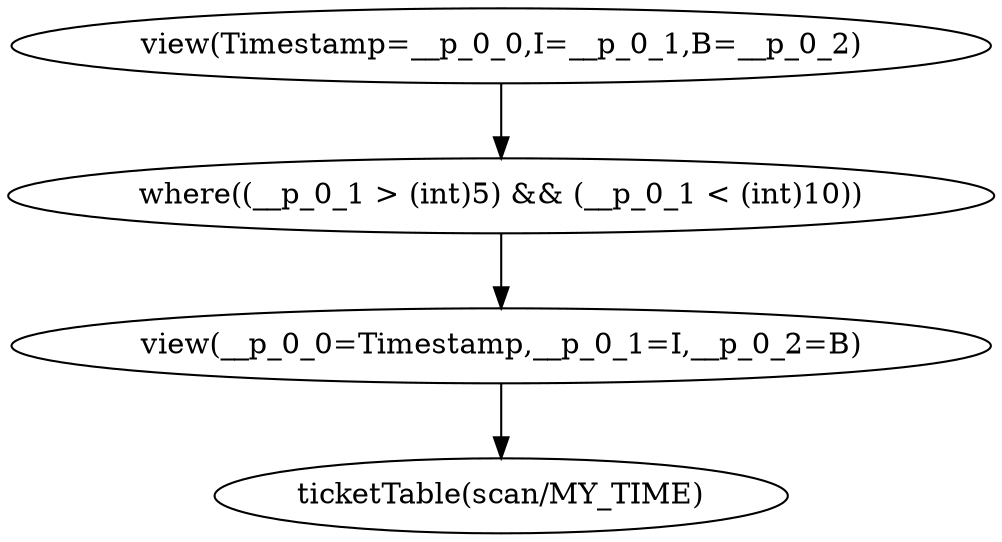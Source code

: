 digraph {
"op_0" ["label"="ticketTable(scan/MY_TIME)"]
"op_1" ["label"="view(__p_0_0=Timestamp,__p_0_1=I,__p_0_2=B)"]
"op_2" ["label"="where((__p_0_1 > (int)5) && (__p_0_1 < (int)10))"]
"op_3" ["label"="view(Timestamp=__p_0_0,I=__p_0_1,B=__p_0_2)"]
"op_1" -> "op_0"
"op_2" -> "op_1"
"op_3" -> "op_2"
}